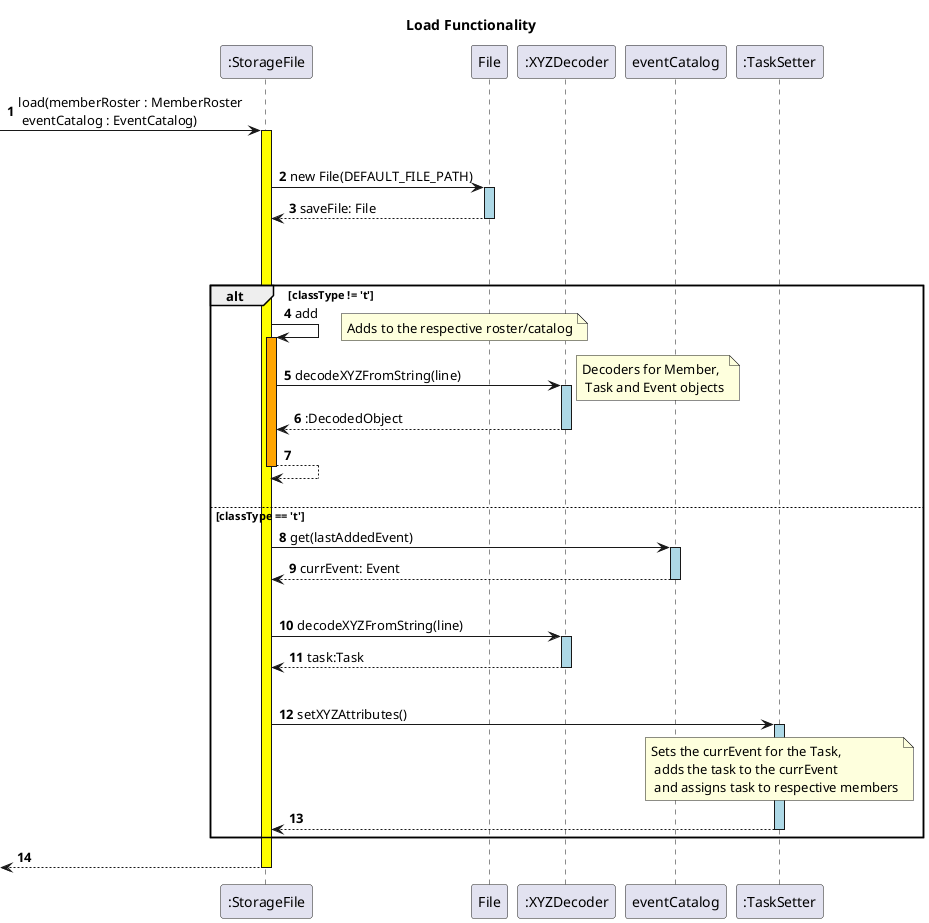 @startuml
autonumber

title Load Functionality

-> ":StorageFile": load(memberRoster : MemberRoster\n eventCatalog : EventCatalog)
activate ":StorageFile" #yellow
|||
":StorageFile" -> File:new File(DEFAULT_FILE_PATH)
activate File #lightblue
return saveFile: File
|||
loop lines
    alt classType != 't'
        ":StorageFile" -> ":StorageFile": add
        note right: Adds to the respective roster/catalog
        activate ":StorageFile" #orange
        ":StorageFile"-> ":XYZDecoder": decodeXYZFromString(line)
        activate ":XYZDecoder" #lightblue
        note right: Decoders for Member,\n Task and Event objects
        return :DecodedObject
        return
    |||
    else classType == 't'
        ":StorageFile" -> eventCatalog: get(lastAddedEvent)
        activate eventCatalog #lightblue
        return currEvent: Event
        |||
        ":StorageFile"-> ":XYZDecoder": decodeXYZFromString(line)
        activate ":XYZDecoder" #lightblue
        return task:Task
        |||
        ":StorageFile" -> ":TaskSetter": setXYZAttributes()
        note over ":TaskSetter": Sets the currEvent for the Task,\n adds the task to the currEvent\n and assigns task to respective members
        activate ":TaskSetter" #lightblue
        return
    end
return
@enduml